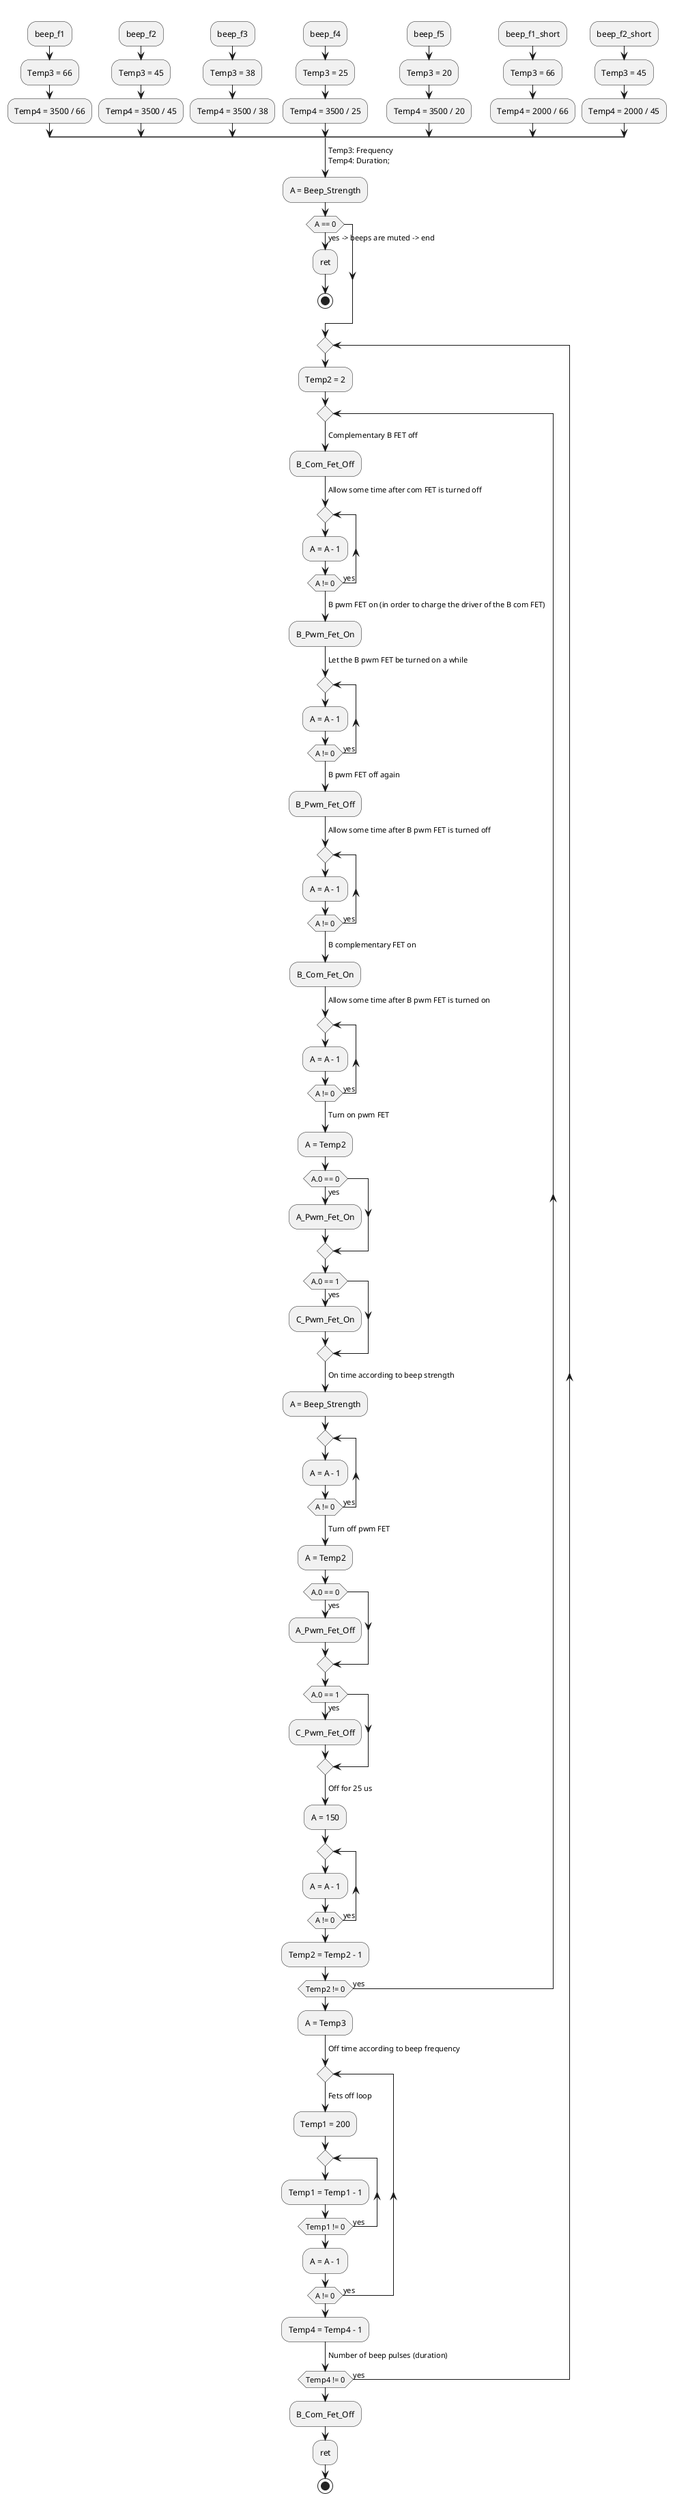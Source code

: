 @startuml 
split
  -[hidden]->
  :beep_f1;
  :Temp3 = 66;
  :Temp4 = 3500 / 66;
split again
  -[hidden]->
  :beep_f2;
  :Temp3 = 45;
  :Temp4 = 3500 / 45;
split again
  -[hidden]->
  :beep_f3;
  :Temp3 = 38;
  :Temp4 = 3500 / 38;
split again
  -[hidden]->
  :beep_f4;
  :Temp3 = 25;
  :Temp4 = 3500 / 25;
split again
  -[hidden]->
  :beep_f5;
  :Temp3 = 20;
  :Temp4 = 3500 / 20;
split again
  -[hidden]->
  :beep_f1_short;
  :Temp3 = 66;
  :Temp4 = 2000 / 66;
split again
  -[hidden]->
  :beep_f2_short;
  :Temp3 = 45;
  :Temp4 = 2000 / 45;
end split
->Temp3: Frequency
Temp4: Duration; 
:A = Beep_Strength;
if (A == 0) then
  ->yes -> beeps are muted -> end;
  :ret;
  stop
endif
repeat
  :Temp2 = 2;
  repeat
    ->Complementary B FET off;
    :B_Com_Fet_Off;
    ->Allow some time after com FET is turned off;
    repeat
      :A = A - 1;
    repeat while (A != 0) is (yes)
    ->B pwm FET on (in order to charge the driver of the B com FET);
    :B_Pwm_Fet_On;
    ->Let the B pwm FET be turned on a while;
    repeat
      :A = A - 1;
    repeat while (A != 0) is (yes)
    ->B pwm FET off again;
    :B_Pwm_Fet_Off;
    ->Allow some time after B pwm FET is turned off;
    repeat
      :A = A - 1;
    repeat while (A != 0) is (yes)
    ->B complementary FET on;
    :B_Com_Fet_On;
    ->Allow some time after B pwm FET is turned on;
    repeat
      :A = A - 1;
    repeat while (A != 0) is (yes)
    ->Turn on pwm FET;
    :A = Temp2;
    if (A.0 == 0) then (yes)
      :A_Pwm_Fet_On;
    endif
    if (A.0 == 1) then (yes)
      :C_Pwm_Fet_On;
    endif
    ->On time according to beep strength;
    :A = Beep_Strength;
    repeat
      :A = A - 1;
    repeat while (A != 0) is (yes)
    ->Turn off pwm FET;
    :A = Temp2;
    if (A.0 == 0) then (yes)
      :A_Pwm_Fet_Off;
    endif
    if (A.0 == 1) then (yes)
      :C_Pwm_Fet_Off;
    endif
    ->Off for 25 us;
    :A = 150;
    repeat
      :A = A - 1;
    repeat while (A != 0) is (yes)
    :Temp2 = Temp2 - 1;
  repeat while (Temp2 != 0) is (yes)
  :A = Temp3;
  ->Off time according to beep frequency;
  repeat
    ->Fets off loop;
    :Temp1 = 200;
    repeat
      :Temp1 = Temp1 - 1;
    repeat while (Temp1 != 0) is (yes)
    :A = A - 1;
  repeat while (A != 0) is (yes)
  :Temp4 = Temp4 - 1;
->Number of beep pulses (duration);
repeat while (Temp4 != 0) is (yes)
:B_Com_Fet_Off;
:ret;
stop
@enduml



